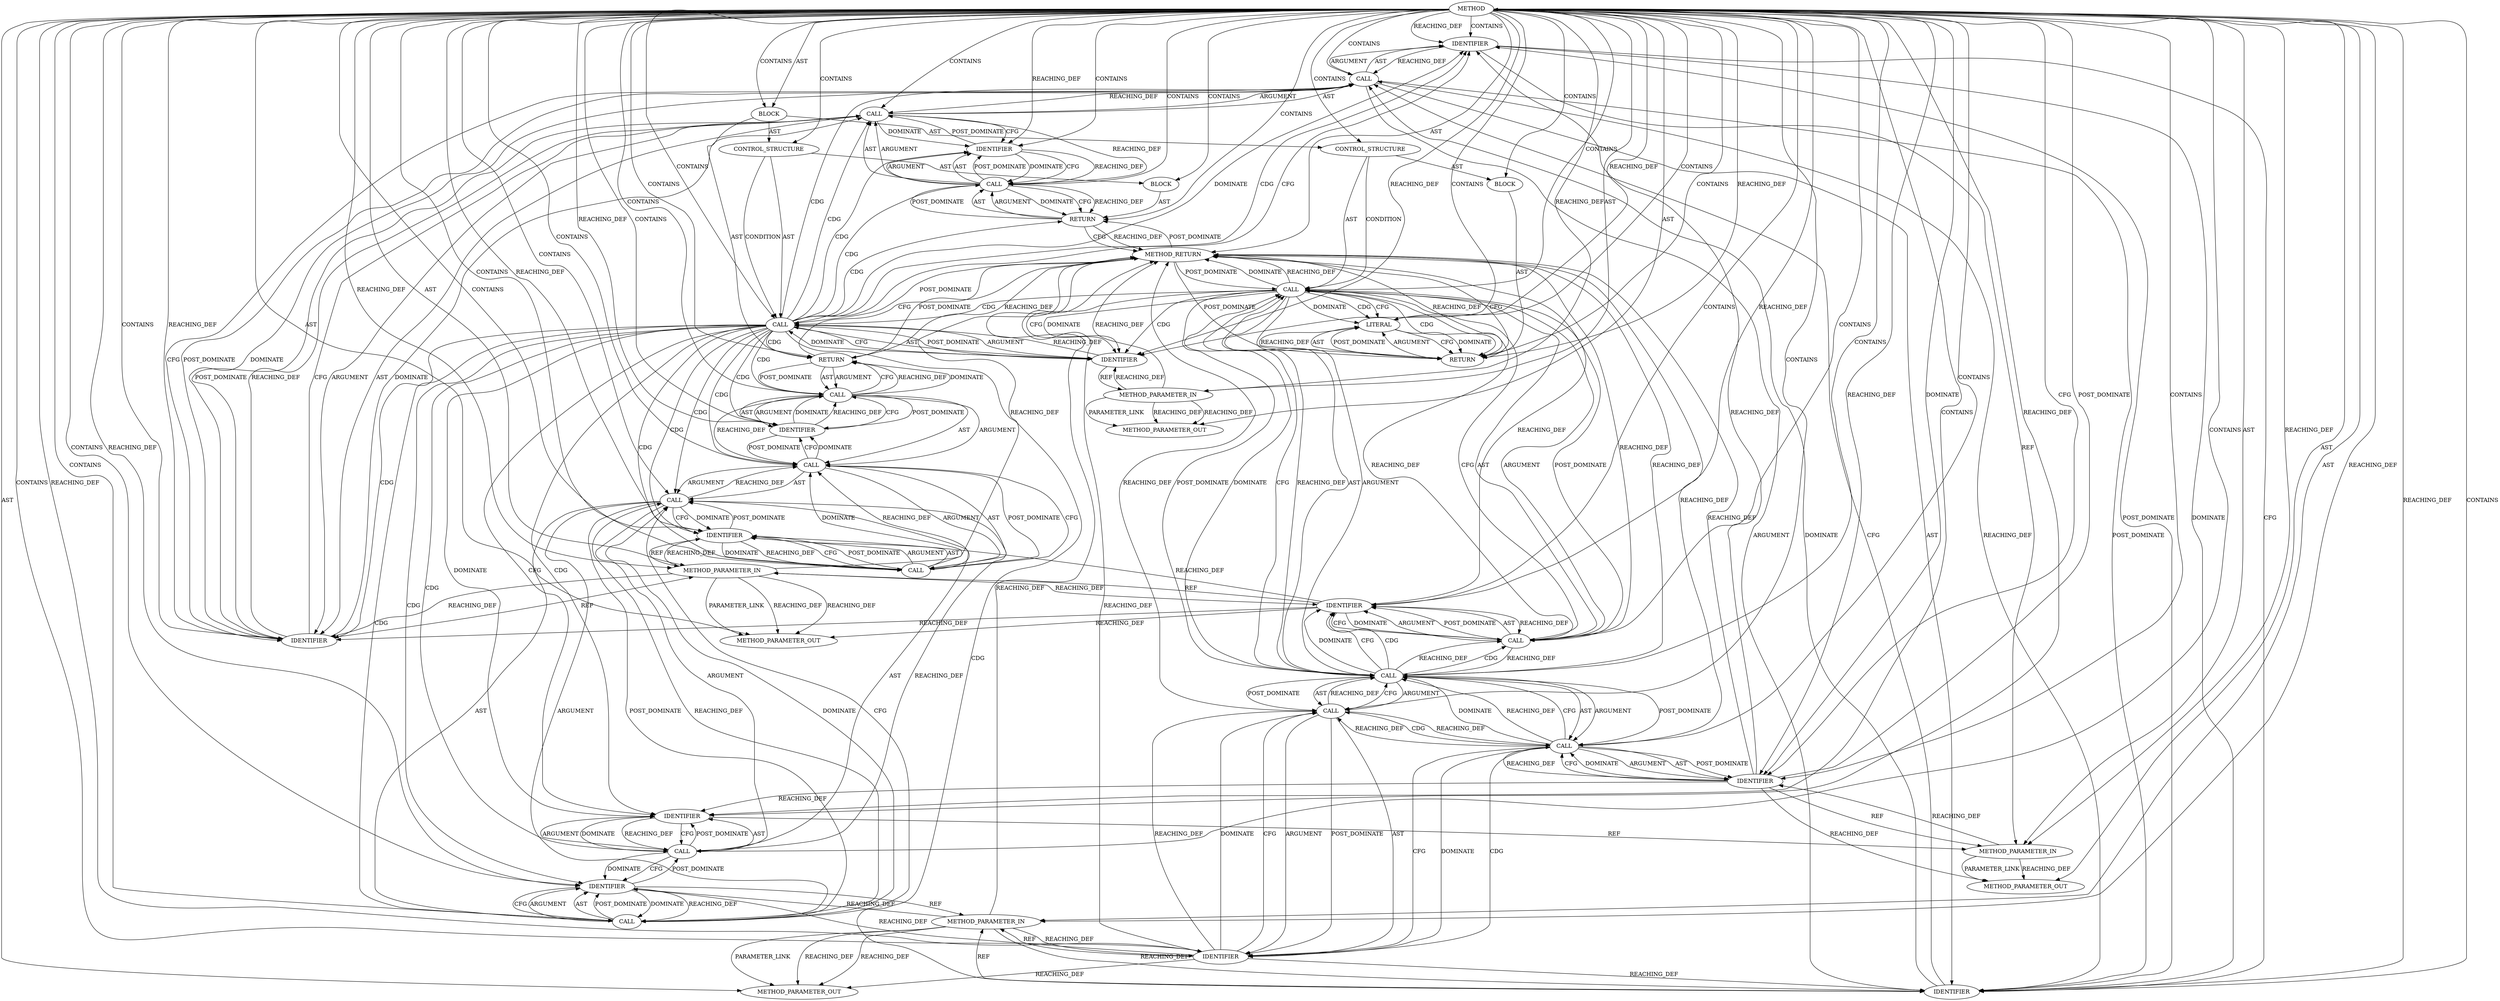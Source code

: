 digraph {
  1212 [label=METHOD COLUMN_NUMBER=1 LINE_NUMBER=408 COLUMN_NUMBER_END=1 IS_EXTERNAL=false SIGNATURE="int __tail_onwire_len (int,int,int,bool)" NAME="__tail_onwire_len" AST_PARENT_TYPE="TYPE_DECL" AST_PARENT_FULL_NAME="messenger_v2.c:<global>" ORDER=29 CODE="static int __tail_onwire_len(int front_len, int middle_len, int data_len,
			     bool secure)
{
	if (!front_len && !middle_len && !data_len)
		return 0;

	if (!secure)
		return front_len + middle_len + data_len +
		       CEPH_EPILOGUE_PLAIN_LEN;

	return padded_len(front_len) + padded_len(middle_len) +
	       padded_len(data_len) + CEPH_EPILOGUE_SECURE_LEN;
}" FULL_NAME="__tail_onwire_len" LINE_NUMBER_END=420 FILENAME="messenger_v2.c"]
  1238 [label=IDENTIFIER ORDER=1 ARGUMENT_INDEX=1 CODE="front_len" COLUMN_NUMBER=10 LINE_NUMBER=415 TYPE_FULL_NAME="int" NAME="front_len"]
  1229 [label=LITERAL ORDER=1 ARGUMENT_INDEX=-1 CODE="0" COLUMN_NUMBER=10 LINE_NUMBER=412 TYPE_FULL_NAME="int"]
  1245 [label=CALL ORDER=1 ARGUMENT_INDEX=1 CODE="padded_len(front_len) + padded_len(middle_len)" COLUMN_NUMBER=9 METHOD_FULL_NAME="<operator>.addition" LINE_NUMBER=418 TYPE_FULL_NAME="<empty>" DISPATCH_TYPE="STATIC_DISPATCH" SIGNATURE="" NAME="<operator>.addition"]
  1226 [label=IDENTIFIER ORDER=1 ARGUMENT_INDEX=1 CODE="data_len" COLUMN_NUMBER=36 LINE_NUMBER=411 TYPE_FULL_NAME="int" NAME="data_len"]
  1237 [label=CALL ORDER=1 ARGUMENT_INDEX=1 CODE="front_len + middle_len" COLUMN_NUMBER=10 METHOD_FULL_NAME="<operator>.addition" LINE_NUMBER=415 TYPE_FULL_NAME="<empty>" DISPATCH_TYPE="STATIC_DISPATCH" SIGNATURE="" NAME="<operator>.addition"]
  1218 [label=CONTROL_STRUCTURE CONTROL_STRUCTURE_TYPE="IF" ORDER=1 PARSER_TYPE_NAME="CASTIfStatement" ARGUMENT_INDEX=-1 CODE="if (!front_len && !middle_len && !data_len)" COLUMN_NUMBER=2 LINE_NUMBER=411]
  1250 [label=CALL ORDER=2 ARGUMENT_INDEX=2 CODE="padded_len(data_len)" COLUMN_NUMBER=9 METHOD_FULL_NAME="padded_len" LINE_NUMBER=419 TYPE_FULL_NAME="<empty>" DISPATCH_TYPE="STATIC_DISPATCH" SIGNATURE="" NAME="padded_len"]
  1240 [label=IDENTIFIER ORDER=2 ARGUMENT_INDEX=2 CODE="data_len" COLUMN_NUMBER=35 LINE_NUMBER=415 TYPE_FULL_NAME="int" NAME="data_len"]
  1253 [label=METHOD_RETURN ORDER=6 CODE="RET" COLUMN_NUMBER=1 LINE_NUMBER=408 TYPE_FULL_NAME="int" EVALUATION_STRATEGY="BY_VALUE"]
  13039 [label=METHOD_PARAMETER_OUT ORDER=4 CODE="bool secure" IS_VARIADIC=false COLUMN_NUMBER=9 LINE_NUMBER=409 TYPE_FULL_NAME="bool" EVALUATION_STRATEGY="BY_VALUE" INDEX=4 NAME="secure"]
  1216 [label=METHOD_PARAMETER_IN ORDER=4 CODE="bool secure" IS_VARIADIC=false COLUMN_NUMBER=9 LINE_NUMBER=409 TYPE_FULL_NAME="bool" EVALUATION_STRATEGY="BY_VALUE" INDEX=4 NAME="secure"]
  1235 [label=CALL ORDER=1 ARGUMENT_INDEX=-1 CODE="front_len + middle_len + data_len +
		       CEPH_EPILOGUE_PLAIN_LEN" COLUMN_NUMBER=10 METHOD_FULL_NAME="<operator>.addition" LINE_NUMBER=415 TYPE_FULL_NAME="<empty>" DISPATCH_TYPE="STATIC_DISPATCH" SIGNATURE="" NAME="<operator>.addition"]
  1219 [label=CALL ORDER=1 ARGUMENT_INDEX=-1 CODE="!front_len && !middle_len && !data_len" COLUMN_NUMBER=6 METHOD_FULL_NAME="<operator>.logicalAnd" LINE_NUMBER=411 TYPE_FULL_NAME="<empty>" DISPATCH_TYPE="STATIC_DISPATCH" SIGNATURE="" NAME="<operator>.logicalAnd"]
  1251 [label=IDENTIFIER ORDER=1 ARGUMENT_INDEX=1 CODE="data_len" COLUMN_NUMBER=20 LINE_NUMBER=419 TYPE_FULL_NAME="int" NAME="data_len"]
  1239 [label=IDENTIFIER ORDER=2 ARGUMENT_INDEX=2 CODE="middle_len" COLUMN_NUMBER=22 LINE_NUMBER=415 TYPE_FULL_NAME="int" NAME="middle_len"]
  13038 [label=METHOD_PARAMETER_OUT ORDER=3 CODE="int data_len" IS_VARIADIC=false COLUMN_NUMBER=61 LINE_NUMBER=408 TYPE_FULL_NAME="int" EVALUATION_STRATEGY="BY_VALUE" INDEX=3 NAME="data_len"]
  1231 [label=CALL ORDER=1 ARGUMENT_INDEX=-1 CODE="!secure" COLUMN_NUMBER=6 METHOD_FULL_NAME="<operator>.logicalNot" LINE_NUMBER=414 TYPE_FULL_NAME="<empty>" DISPATCH_TYPE="STATIC_DISPATCH" SIGNATURE="" NAME="<operator>.logicalNot"]
  1232 [label=IDENTIFIER ORDER=1 ARGUMENT_INDEX=1 CODE="secure" COLUMN_NUMBER=7 LINE_NUMBER=414 TYPE_FULL_NAME="bool" NAME="secure"]
  1247 [label=IDENTIFIER ORDER=1 ARGUMENT_INDEX=1 CODE="front_len" COLUMN_NUMBER=20 LINE_NUMBER=418 TYPE_FULL_NAME="int" NAME="front_len"]
  1224 [label=IDENTIFIER ORDER=1 ARGUMENT_INDEX=1 CODE="middle_len" COLUMN_NUMBER=21 LINE_NUMBER=411 TYPE_FULL_NAME="int" NAME="middle_len"]
  13037 [label=METHOD_PARAMETER_OUT ORDER=2 CODE="int middle_len" IS_VARIADIC=false COLUMN_NUMBER=45 LINE_NUMBER=408 TYPE_FULL_NAME="int" EVALUATION_STRATEGY="BY_VALUE" INDEX=2 NAME="middle_len"]
  1241 [label=IDENTIFIER ORDER=2 ARGUMENT_INDEX=2 CODE="CEPH_EPILOGUE_PLAIN_LEN" COLUMN_NUMBER=10 LINE_NUMBER=416 TYPE_FULL_NAME="ANY" NAME="CEPH_EPILOGUE_PLAIN_LEN"]
  1249 [label=IDENTIFIER ORDER=1 ARGUMENT_INDEX=1 CODE="middle_len" COLUMN_NUMBER=44 LINE_NUMBER=418 TYPE_FULL_NAME="int" NAME="middle_len"]
  1246 [label=CALL ORDER=1 ARGUMENT_INDEX=1 CODE="padded_len(front_len)" COLUMN_NUMBER=9 METHOD_FULL_NAME="padded_len" LINE_NUMBER=418 TYPE_FULL_NAME="<empty>" DISPATCH_TYPE="STATIC_DISPATCH" SIGNATURE="" NAME="padded_len"]
  1220 [label=CALL ORDER=1 ARGUMENT_INDEX=1 CODE="!front_len && !middle_len" COLUMN_NUMBER=6 METHOD_FULL_NAME="<operator>.logicalAnd" LINE_NUMBER=411 TYPE_FULL_NAME="<empty>" DISPATCH_TYPE="STATIC_DISPATCH" SIGNATURE="" NAME="<operator>.logicalAnd"]
  1252 [label=IDENTIFIER ORDER=2 ARGUMENT_INDEX=2 CODE="CEPH_EPILOGUE_SECURE_LEN" COLUMN_NUMBER=32 LINE_NUMBER=419 TYPE_FULL_NAME="ANY" NAME="CEPH_EPILOGUE_SECURE_LEN"]
  1221 [label=CALL ORDER=1 ARGUMENT_INDEX=1 CODE="!front_len" COLUMN_NUMBER=6 METHOD_FULL_NAME="<operator>.logicalNot" LINE_NUMBER=411 TYPE_FULL_NAME="<empty>" DISPATCH_TYPE="STATIC_DISPATCH" SIGNATURE="" NAME="<operator>.logicalNot"]
  1225 [label=CALL ORDER=2 ARGUMENT_INDEX=2 CODE="!data_len" COLUMN_NUMBER=35 METHOD_FULL_NAME="<operator>.logicalNot" LINE_NUMBER=411 TYPE_FULL_NAME="<empty>" DISPATCH_TYPE="STATIC_DISPATCH" SIGNATURE="" NAME="<operator>.logicalNot"]
  1213 [label=METHOD_PARAMETER_IN ORDER=1 CODE="int front_len" IS_VARIADIC=false COLUMN_NUMBER=30 LINE_NUMBER=408 TYPE_FULL_NAME="int" EVALUATION_STRATEGY="BY_VALUE" INDEX=1 NAME="front_len"]
  1214 [label=METHOD_PARAMETER_IN ORDER=2 CODE="int middle_len" IS_VARIADIC=false COLUMN_NUMBER=45 LINE_NUMBER=408 TYPE_FULL_NAME="int" EVALUATION_STRATEGY="BY_VALUE" INDEX=2 NAME="middle_len"]
  1248 [label=CALL ORDER=2 ARGUMENT_INDEX=2 CODE="padded_len(middle_len)" COLUMN_NUMBER=33 METHOD_FULL_NAME="padded_len" LINE_NUMBER=418 TYPE_FULL_NAME="<empty>" DISPATCH_TYPE="STATIC_DISPATCH" SIGNATURE="" NAME="padded_len"]
  1243 [label=CALL ORDER=1 ARGUMENT_INDEX=-1 CODE="padded_len(front_len) + padded_len(middle_len) +
	       padded_len(data_len) + CEPH_EPILOGUE_SECURE_LEN" COLUMN_NUMBER=9 METHOD_FULL_NAME="<operator>.addition" LINE_NUMBER=418 TYPE_FULL_NAME="<empty>" DISPATCH_TYPE="STATIC_DISPATCH" SIGNATURE="" NAME="<operator>.addition"]
  13036 [label=METHOD_PARAMETER_OUT ORDER=1 CODE="int front_len" IS_VARIADIC=false COLUMN_NUMBER=30 LINE_NUMBER=408 TYPE_FULL_NAME="int" EVALUATION_STRATEGY="BY_VALUE" INDEX=1 NAME="front_len"]
  1234 [label=RETURN ORDER=1 ARGUMENT_INDEX=1 CODE="return front_len + middle_len + data_len +
		       CEPH_EPILOGUE_PLAIN_LEN;" COLUMN_NUMBER=3 LINE_NUMBER=415]
  1215 [label=METHOD_PARAMETER_IN ORDER=3 CODE="int data_len" IS_VARIADIC=false COLUMN_NUMBER=61 LINE_NUMBER=408 TYPE_FULL_NAME="int" EVALUATION_STRATEGY="BY_VALUE" INDEX=3 NAME="data_len"]
  1244 [label=CALL ORDER=1 ARGUMENT_INDEX=1 CODE="padded_len(front_len) + padded_len(middle_len) +
	       padded_len(data_len)" COLUMN_NUMBER=9 METHOD_FULL_NAME="<operator>.addition" LINE_NUMBER=418 TYPE_FULL_NAME="<empty>" DISPATCH_TYPE="STATIC_DISPATCH" SIGNATURE="" NAME="<operator>.addition"]
  1236 [label=CALL ORDER=1 ARGUMENT_INDEX=1 CODE="front_len + middle_len + data_len" COLUMN_NUMBER=10 METHOD_FULL_NAME="<operator>.addition" LINE_NUMBER=415 TYPE_FULL_NAME="<empty>" DISPATCH_TYPE="STATIC_DISPATCH" SIGNATURE="" NAME="<operator>.addition"]
  1223 [label=CALL ORDER=2 ARGUMENT_INDEX=2 CODE="!middle_len" COLUMN_NUMBER=20 METHOD_FULL_NAME="<operator>.logicalNot" LINE_NUMBER=411 TYPE_FULL_NAME="<empty>" DISPATCH_TYPE="STATIC_DISPATCH" SIGNATURE="" NAME="<operator>.logicalNot"]
  1242 [label=RETURN ORDER=3 ARGUMENT_INDEX=-1 CODE="return padded_len(front_len) + padded_len(middle_len) +
	       padded_len(data_len) + CEPH_EPILOGUE_SECURE_LEN;" COLUMN_NUMBER=2 LINE_NUMBER=418]
  1228 [label=RETURN ORDER=1 ARGUMENT_INDEX=1 CODE="return 0;" COLUMN_NUMBER=3 LINE_NUMBER=412]
  1222 [label=IDENTIFIER ORDER=1 ARGUMENT_INDEX=1 CODE="front_len" COLUMN_NUMBER=7 LINE_NUMBER=411 TYPE_FULL_NAME="int" NAME="front_len"]
  1230 [label=CONTROL_STRUCTURE CONTROL_STRUCTURE_TYPE="IF" ORDER=2 PARSER_TYPE_NAME="CASTIfStatement" ARGUMENT_INDEX=-1 CODE="if (!secure)" COLUMN_NUMBER=2 LINE_NUMBER=414]
  1233 [label=BLOCK ORDER=2 ARGUMENT_INDEX=-1 CODE="<empty>" COLUMN_NUMBER=3 LINE_NUMBER=415 TYPE_FULL_NAME="void"]
  1217 [label=BLOCK ORDER=5 ARGUMENT_INDEX=-1 CODE="{
	if (!front_len && !middle_len && !data_len)
		return 0;

	if (!secure)
		return front_len + middle_len + data_len +
		       CEPH_EPILOGUE_PLAIN_LEN;

	return padded_len(front_len) + padded_len(middle_len) +
	       padded_len(data_len) + CEPH_EPILOGUE_SECURE_LEN;
}" COLUMN_NUMBER=1 LINE_NUMBER=410 TYPE_FULL_NAME="void"]
  1227 [label=BLOCK ORDER=2 ARGUMENT_INDEX=-1 CODE="<empty>" COLUMN_NUMBER=3 LINE_NUMBER=412 TYPE_FULL_NAME="void"]
  1212 -> 1213 [label=AST ]
  1234 -> 1235 [label=POST_DOMINATE ]
  1212 -> 1240 [label=CONTAINS ]
  1213 -> 13036 [label=REACHING_DEF VARIABLE="front_len"]
  1221 -> 1253 [label=REACHING_DEF VARIABLE="!front_len"]
  1225 -> 1253 [label=REACHING_DEF VARIABLE="!data_len"]
  1241 -> 1236 [label=POST_DOMINATE ]
  1237 -> 1240 [label=DOMINATE ]
  1224 -> 1239 [label=REACHING_DEF VARIABLE="middle_len"]
  1212 -> 1217 [label=AST ]
  1229 -> 1228 [label=CFG ]
  1216 -> 13039 [label=PARAMETER_LINK ]
  1240 -> 1215 [label=REF ]
  1239 -> 1214 [label=REF ]
  1226 -> 1225 [label=REACHING_DEF VARIABLE="data_len"]
  1212 -> 1219 [label=CONTAINS ]
  1218 -> 1227 [label=AST ]
  1224 -> 1223 [label=REACHING_DEF VARIABLE="middle_len"]
  1225 -> 1219 [label=REACHING_DEF VARIABLE="!data_len"]
  1233 -> 1234 [label=AST ]
  1212 -> 1240 [label=REACHING_DEF VARIABLE=""]
  1238 -> 1239 [label=DOMINATE ]
  1219 -> 1229 [label=CDG ]
  1212 -> 1222 [label=CONTAINS ]
  1242 -> 1243 [label=POST_DOMINATE ]
  1221 -> 1224 [label=CFG ]
  1212 -> 13036 [label=AST ]
  1253 -> 1231 [label=POST_DOMINATE ]
  1240 -> 1237 [label=POST_DOMINATE ]
  1246 -> 1247 [label=POST_DOMINATE ]
  1230 -> 1233 [label=AST ]
  1212 -> 1217 [label=CONTAINS ]
  1212 -> 1252 [label=REACHING_DEF VARIABLE=""]
  1248 -> 1245 [label=REACHING_DEF VARIABLE="padded_len(middle_len)"]
  1219 -> 1220 [label=AST ]
  1231 -> 1246 [label=CDG ]
  1243 -> 1242 [label=CFG ]
  1212 -> 1251 [label=CONTAINS ]
  1234 -> 1235 [label=AST ]
  1212 -> 1235 [label=CONTAINS ]
  1219 -> 1225 [label=AST ]
  1212 -> 1243 [label=CONTAINS ]
  1220 -> 1226 [label=CDG ]
  1220 -> 1219 [label=DOMINATE ]
  1223 -> 1221 [label=REACHING_DEF VARIABLE="!middle_len"]
  1245 -> 1246 [label=ARGUMENT ]
  1232 -> 1231 [label=REACHING_DEF VARIABLE="secure"]
  1253 -> 1234 [label=POST_DOMINATE ]
  1213 -> 13036 [label=PARAMETER_LINK ]
  1212 -> 1236 [label=CONTAINS ]
  1250 -> 1251 [label=POST_DOMINATE ]
  1247 -> 1246 [label=DOMINATE ]
  1243 -> 1242 [label=REACHING_DEF VARIABLE="padded_len(front_len) + padded_len(middle_len) +
	       padded_len(data_len) + CEPH_EPILOGUE_SECURE_LEN"]
  1220 -> 1223 [label=ARGUMENT ]
  1243 -> 1242 [label=DOMINATE ]
  1228 -> 1253 [label=REACHING_DEF VARIABLE="<RET>"]
  1220 -> 1253 [label=REACHING_DEF VARIABLE="!front_len && !middle_len"]
  1243 -> 1244 [label=AST ]
  1231 -> 1232 [label=AST ]
  1212 -> 1224 [label=REACHING_DEF VARIABLE=""]
  1212 -> 1226 [label=CONTAINS ]
  1236 -> 1240 [label=ARGUMENT ]
  1224 -> 1253 [label=REACHING_DEF VARIABLE="middle_len"]
  1216 -> 1253 [label=REACHING_DEF VARIABLE="secure"]
  1246 -> 1249 [label=DOMINATE ]
  1213 -> 1222 [label=REACHING_DEF VARIABLE="front_len"]
  1249 -> 1246 [label=POST_DOMINATE ]
  1221 -> 1222 [label=ARGUMENT ]
  1224 -> 1214 [label=REF ]
  1220 -> 1225 [label=REACHING_DEF VARIABLE="!front_len && !middle_len"]
  1252 -> 1243 [label=DOMINATE ]
  1224 -> 13037 [label=REACHING_DEF VARIABLE="middle_len"]
  1231 -> 1249 [label=CDG ]
  1236 -> 1237 [label=ARGUMENT ]
  1237 -> 1239 [label=POST_DOMINATE ]
  1212 -> 1241 [label=REACHING_DEF VARIABLE=""]
  1217 -> 1230 [label=AST ]
  1225 -> 1219 [label=CFG ]
  1222 -> 1221 [label=REACHING_DEF VARIABLE="front_len"]
  1245 -> 1244 [label=REACHING_DEF VARIABLE="padded_len(front_len) + padded_len(middle_len)"]
  1231 -> 1243 [label=CDG ]
  1248 -> 1245 [label=DOMINATE ]
  1239 -> 1238 [label=POST_DOMINATE ]
  1231 -> 1250 [label=CDG ]
  1243 -> 1244 [label=ARGUMENT ]
  1226 -> 1253 [label=REACHING_DEF VARIABLE="data_len"]
  1238 -> 1239 [label=CFG ]
  1246 -> 1247 [label=AST ]
  1214 -> 13037 [label=PARAMETER_LINK ]
  1242 -> 1253 [label=REACHING_DEF VARIABLE="<RET>"]
  1236 -> 1241 [label=CFG ]
  1219 -> 1220 [label=ARGUMENT ]
  1219 -> 1253 [label=DOMINATE ]
  1239 -> 1237 [label=DOMINATE ]
  1221 -> 1224 [label=DOMINATE ]
  1220 -> 1226 [label=DOMINATE ]
  1228 -> 1229 [label=AST ]
  1223 -> 1220 [label=REACHING_DEF VARIABLE="!middle_len"]
  1231 -> 1247 [label=CDG ]
  1219 -> 1228 [label=CDG ]
  1222 -> 1221 [label=CFG ]
  1239 -> 1237 [label=CFG ]
  1217 -> 1242 [label=AST ]
  1225 -> 1226 [label=ARGUMENT ]
  1243 -> 1252 [label=ARGUMENT ]
  1222 -> 1221 [label=DOMINATE ]
  1245 -> 1251 [label=CFG ]
  1220 -> 1219 [label=CFG ]
  1216 -> 1232 [label=REACHING_DEF VARIABLE="secure"]
  1231 -> 1247 [label=DOMINATE ]
  1245 -> 1248 [label=AST ]
  1231 -> 1237 [label=CDG ]
  1231 -> 1238 [label=DOMINATE ]
  1212 -> 1214 [label=AST ]
  1244 -> 1245 [label=AST ]
  1231 -> 1251 [label=CDG ]
  1237 -> 1238 [label=ARGUMENT ]
  1251 -> 1250 [label=CFG ]
  1250 -> 1251 [label=ARGUMENT ]
  1212 -> 1234 [label=CONTAINS ]
  1230 -> 1231 [label=AST ]
  1215 -> 1240 [label=REACHING_DEF VARIABLE="data_len"]
  1231 -> 1238 [label=CDG ]
  1219 -> 1231 [label=CDG ]
  1212 -> 1247 [label=REACHING_DEF VARIABLE=""]
  1219 -> 1225 [label=ARGUMENT ]
  1244 -> 1252 [label=CFG ]
  1214 -> 1249 [label=REACHING_DEF VARIABLE="middle_len"]
  1235 -> 1241 [label=ARGUMENT ]
  1212 -> 1237 [label=CONTAINS ]
  1223 -> 1224 [label=ARGUMENT ]
  1212 -> 1225 [label=CONTAINS ]
  1219 -> 1232 [label=DOMINATE ]
  1212 -> 1251 [label=REACHING_DEF VARIABLE=""]
  1231 -> 1240 [label=CDG ]
  1220 -> 1221 [label=POST_DOMINATE ]
  1214 -> 1253 [label=REACHING_DEF VARIABLE="middle_len"]
  1237 -> 1240 [label=CFG ]
  1231 -> 1234 [label=CDG ]
  1234 -> 1235 [label=ARGUMENT ]
  1248 -> 1249 [label=ARGUMENT ]
  1226 -> 1251 [label=REACHING_DEF VARIABLE="data_len"]
  1212 -> 1239 [label=REACHING_DEF VARIABLE=""]
  1248 -> 1245 [label=CFG ]
  1242 -> 1253 [label=CFG ]
  1252 -> 1243 [label=REACHING_DEF VARIABLE="CEPH_EPILOGUE_SECURE_LEN"]
  1219 -> 1253 [label=REACHING_DEF VARIABLE="!front_len && !middle_len && !data_len"]
  1218 -> 1219 [label=CONDITION ]
  1226 -> 1215 [label=REF ]
  1212 -> 1228 [label=CONTAINS ]
  1215 -> 1253 [label=REACHING_DEF VARIABLE="data_len"]
  1212 -> 1228 [label=REACHING_DEF VARIABLE=""]
  1234 -> 1253 [label=CFG ]
  1220 -> 1219 [label=REACHING_DEF VARIABLE="!front_len && !middle_len"]
  1236 -> 1235 [label=REACHING_DEF VARIABLE="front_len + middle_len + data_len"]
  1245 -> 1248 [label=ARGUMENT ]
  1248 -> 1249 [label=AST ]
  1222 -> 1238 [label=REACHING_DEF VARIABLE="front_len"]
  1220 -> 1225 [label=CDG ]
  1221 -> 1220 [label=DOMINATE ]
  1232 -> 1231 [label=DOMINATE ]
  1231 -> 1241 [label=CDG ]
  1238 -> 1237 [label=REACHING_DEF VARIABLE="front_len"]
  1249 -> 1248 [label=DOMINATE ]
  1241 -> 1235 [label=REACHING_DEF VARIABLE="CEPH_EPILOGUE_PLAIN_LEN"]
  1244 -> 1252 [label=DOMINATE ]
  1222 -> 13036 [label=REACHING_DEF VARIABLE="front_len"]
  1238 -> 1213 [label=REF ]
  1212 -> 1222 [label=REACHING_DEF VARIABLE=""]
  1212 -> 1249 [label=REACHING_DEF VARIABLE=""]
  1240 -> 1236 [label=DOMINATE ]
  1212 -> 1246 [label=CONTAINS ]
  1241 -> 1235 [label=DOMINATE ]
  1224 -> 1223 [label=DOMINATE ]
  1253 -> 1219 [label=POST_DOMINATE ]
  1245 -> 1248 [label=POST_DOMINATE ]
  1212 -> 1221 [label=CONTAINS ]
  1231 -> 1236 [label=CDG ]
  1226 -> 1240 [label=REACHING_DEF VARIABLE="data_len"]
  1212 -> 1222 [label=DOMINATE ]
  1212 -> 1231 [label=CONTAINS ]
  1231 -> 1238 [label=CFG ]
  1247 -> 1213 [label=REF ]
  1249 -> 1248 [label=REACHING_DEF VARIABLE="middle_len"]
  1217 -> 1218 [label=AST ]
  1232 -> 1231 [label=CFG ]
  1212 -> 1215 [label=AST ]
  1212 -> 1238 [label=REACHING_DEF VARIABLE=""]
  1231 -> 1239 [label=CDG ]
  1222 -> 1247 [label=REACHING_DEF VARIABLE="front_len"]
  1250 -> 1251 [label=AST ]
  1220 -> 1221 [label=AST ]
  1247 -> 1246 [label=REACHING_DEF VARIABLE="front_len"]
  1219 -> 1232 [label=CDG ]
  1240 -> 1236 [label=REACHING_DEF VARIABLE="data_len"]
  1253 -> 1242 [label=POST_DOMINATE ]
  1246 -> 1247 [label=ARGUMENT ]
  1221 -> 1223 [label=REACHING_DEF VARIABLE="!front_len"]
  1220 -> 1223 [label=POST_DOMINATE ]
  1231 -> 1232 [label=POST_DOMINATE ]
  1240 -> 1236 [label=CFG ]
  1243 -> 1252 [label=POST_DOMINATE ]
  1221 -> 1224 [label=CDG ]
  1212 -> 1223 [label=CONTAINS ]
  1214 -> 1224 [label=REACHING_DEF VARIABLE="middle_len"]
  1218 -> 1219 [label=AST ]
  1212 -> 1249 [label=CONTAINS ]
  1212 -> 1245 [label=CONTAINS ]
  1219 -> 1220 [label=POST_DOMINATE ]
  1223 -> 1253 [label=REACHING_DEF VARIABLE="!middle_len"]
  1237 -> 1238 [label=AST ]
  1231 -> 1248 [label=CDG ]
  1219 -> 1225 [label=POST_DOMINATE ]
  1232 -> 1216 [label=REF ]
  1249 -> 1248 [label=CFG ]
  1250 -> 1244 [label=CFG ]
  1212 -> 1238 [label=CONTAINS ]
  1223 -> 1220 [label=CFG ]
  1222 -> 1213 [label=REF ]
  1235 -> 1234 [label=DOMINATE ]
  1239 -> 1237 [label=REACHING_DEF VARIABLE="middle_len"]
  1224 -> 1249 [label=REACHING_DEF VARIABLE="middle_len"]
  1212 -> 1253 [label=AST ]
  1243 -> 1252 [label=AST ]
  1215 -> 1251 [label=REACHING_DEF VARIABLE="data_len"]
  1212 -> 1233 [label=CONTAINS ]
  1230 -> 1231 [label=CONDITION ]
  1251 -> 1250 [label=DOMINATE ]
  1212 -> 1241 [label=CONTAINS ]
  1251 -> 1245 [label=POST_DOMINATE ]
  1252 -> 1244 [label=POST_DOMINATE ]
  1212 -> 13038 [label=AST ]
  1212 -> 13037 [label=AST ]
  1231 -> 1252 [label=CDG ]
  1229 -> 1228 [label=DOMINATE ]
  1245 -> 1251 [label=DOMINATE ]
  1244 -> 1243 [label=REACHING_DEF VARIABLE="padded_len(front_len) + padded_len(middle_len) +
	       padded_len(data_len)"]
  1212 -> 1213 [label=REACHING_DEF VARIABLE=""]
  1212 -> 1226 [label=REACHING_DEF VARIABLE=""]
  1212 -> 1252 [label=CONTAINS ]
  1244 -> 1250 [label=ARGUMENT ]
  1212 -> 1244 [label=CONTAINS ]
  1224 -> 1223 [label=CFG ]
  1212 -> 1229 [label=CONTAINS ]
  1212 -> 1224 [label=CONTAINS ]
  1220 -> 1226 [label=CFG ]
  1212 -> 1220 [label=CONTAINS ]
  1226 -> 1225 [label=CFG ]
  1244 -> 1250 [label=POST_DOMINATE ]
  1215 -> 13038 [label=REACHING_DEF VARIABLE="data_len"]
  1215 -> 13038 [label=REACHING_DEF VARIABLE="data_len"]
  1235 -> 1236 [label=AST ]
  1212 -> 1232 [label=REACHING_DEF VARIABLE=""]
  1252 -> 1243 [label=CFG ]
  1249 -> 1214 [label=REF ]
  1221 -> 1222 [label=AST ]
  1237 -> 1236 [label=REACHING_DEF VARIABLE="front_len + middle_len"]
  1250 -> 1244 [label=DOMINATE ]
  1214 -> 13037 [label=REACHING_DEF VARIABLE="middle_len"]
  1214 -> 13037 [label=REACHING_DEF VARIABLE="middle_len"]
  1225 -> 1226 [label=POST_DOMINATE ]
  1212 -> 1239 [label=CONTAINS ]
  1219 -> 1229 [label=CFG ]
  1220 -> 1223 [label=AST ]
  1220 -> 1221 [label=ARGUMENT ]
  1241 -> 1235 [label=CFG ]
  1212 -> 1216 [label=REACHING_DEF VARIABLE=""]
  1235 -> 1241 [label=AST ]
  1225 -> 1220 [label=REACHING_DEF VARIABLE="!data_len"]
  1222 -> 1212 [label=POST_DOMINATE ]
  1219 -> 1229 [label=DOMINATE ]
  1237 -> 1239 [label=AST ]
  1212 -> 1216 [label=AST ]
  1236 -> 1237 [label=AST ]
  1226 -> 1225 [label=DOMINATE ]
  1212 -> 1232 [label=CONTAINS ]
  1235 -> 1234 [label=CFG ]
  1221 -> 1220 [label=REACHING_DEF VARIABLE="!front_len"]
  1231 -> 1235 [label=CDG ]
  1231 -> 1247 [label=CFG ]
  1228 -> 1253 [label=CFG ]
  1246 -> 1245 [label=REACHING_DEF VARIABLE="padded_len(front_len)"]
  1212 -> 1214 [label=REACHING_DEF VARIABLE=""]
  1221 -> 1220 [label=CFG ]
  1245 -> 1246 [label=AST ]
  1212 -> 1227 [label=CONTAINS ]
  1234 -> 1253 [label=REACHING_DEF VARIABLE="<RET>"]
  1212 -> 1222 [label=CFG ]
  1214 -> 1239 [label=REACHING_DEF VARIABLE="middle_len"]
  1212 -> 1229 [label=REACHING_DEF VARIABLE=""]
  1228 -> 1229 [label=POST_DOMINATE ]
  1242 -> 1243 [label=AST ]
  1212 -> 1248 [label=CONTAINS ]
  1212 -> 1230 [label=CONTAINS ]
  1231 -> 1242 [label=CDG ]
  1231 -> 1245 [label=CDG ]
  1221 -> 1222 [label=POST_DOMINATE ]
  1219 -> 1232 [label=CFG ]
  1244 -> 1250 [label=AST ]
  1250 -> 1244 [label=REACHING_DEF VARIABLE="padded_len(data_len)"]
  1223 -> 1224 [label=AST ]
  1251 -> 1250 [label=REACHING_DEF VARIABLE="data_len"]
  1227 -> 1228 [label=AST ]
  1231 -> 1232 [label=ARGUMENT ]
  1235 -> 1236 [label=ARGUMENT ]
  1222 -> 1253 [label=REACHING_DEF VARIABLE="front_len"]
  1251 -> 1215 [label=REF ]
  1212 -> 1242 [label=CONTAINS ]
  1244 -> 1245 [label=ARGUMENT ]
  1236 -> 1240 [label=POST_DOMINATE ]
  1221 -> 1223 [label=CDG ]
  1228 -> 1229 [label=ARGUMENT ]
  1212 -> 13039 [label=AST ]
  1235 -> 1241 [label=POST_DOMINATE ]
  1216 -> 13039 [label=REACHING_DEF VARIABLE="secure"]
  1216 -> 13039 [label=REACHING_DEF VARIABLE="secure"]
  1212 -> 1218 [label=CONTAINS ]
  1247 -> 1246 [label=CFG ]
  1242 -> 1243 [label=ARGUMENT ]
  1246 -> 1249 [label=CFG ]
  1212 -> 1215 [label=REACHING_DEF VARIABLE=""]
  1226 -> 13038 [label=REACHING_DEF VARIABLE="data_len"]
  1231 -> 1244 [label=CDG ]
  1229 -> 1228 [label=REACHING_DEF VARIABLE="0"]
  1223 -> 1224 [label=POST_DOMINATE ]
  1235 -> 1234 [label=REACHING_DEF VARIABLE="front_len + middle_len + data_len +
		       CEPH_EPILOGUE_PLAIN_LEN"]
  1236 -> 1240 [label=AST ]
  1225 -> 1226 [label=AST ]
  1236 -> 1241 [label=DOMINATE ]
  1248 -> 1249 [label=POST_DOMINATE ]
  1215 -> 13038 [label=PARAMETER_LINK ]
  1212 -> 1250 [label=CONTAINS ]
  1253 -> 1228 [label=POST_DOMINATE ]
  1212 -> 1247 [label=CONTAINS ]
  1215 -> 1226 [label=REACHING_DEF VARIABLE="data_len"]
  1237 -> 1239 [label=ARGUMENT ]
}
